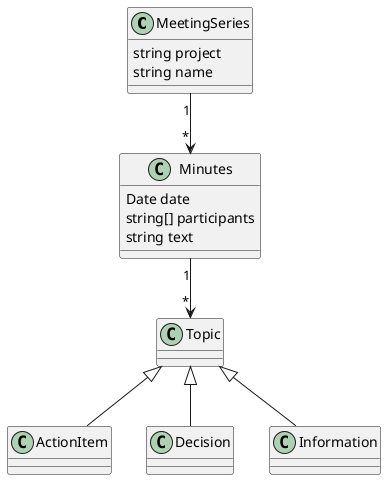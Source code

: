 @startuml

MeetingSeries "1" --> "*" Minutes
Minutes "1" --> "*" Topic
Topic <|-- ActionItem
Topic <|-- Decision
Topic <|-- Information


class MeetingSeries {
    string project
    string name
}

class Minutes {
    Date date
    string[] participants
    string text
}
@enduml

